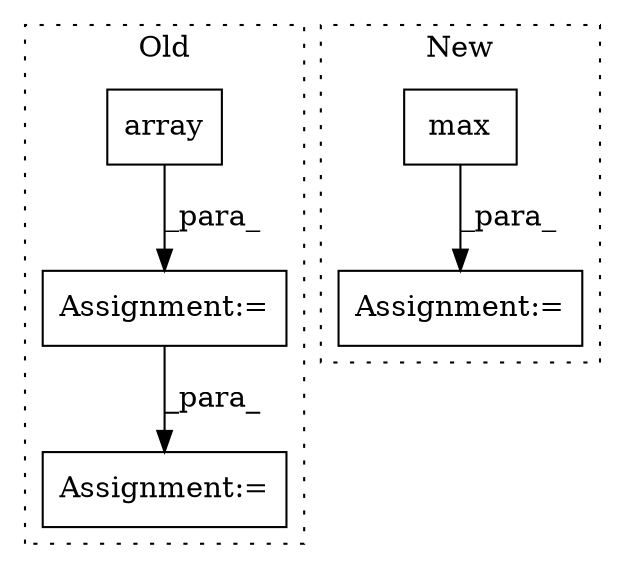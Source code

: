 digraph G {
subgraph cluster0 {
1 [label="array" a="32" s="1454,1476" l="6,1" shape="box"];
3 [label="Assignment:=" a="7" s="1540" l="1" shape="box"];
5 [label="Assignment:=" a="7" s="1623,1697" l="53,2" shape="box"];
label = "Old";
style="dotted";
}
subgraph cluster1 {
2 [label="max" a="32" s="1442,1455" l="4,1" shape="box"];
4 [label="Assignment:=" a="7" s="1388" l="1" shape="box"];
label = "New";
style="dotted";
}
1 -> 3 [label="_para_"];
2 -> 4 [label="_para_"];
3 -> 5 [label="_para_"];
}